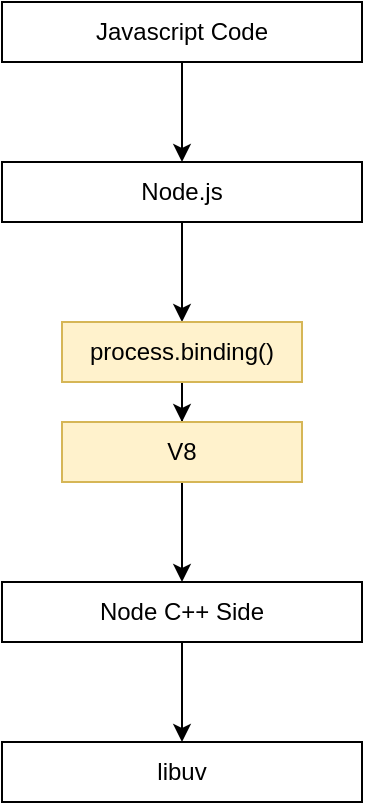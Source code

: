 <mxfile version="22.1.16" type="device">
  <diagram name="Page-1" id="y0D55UkDJRbU5igu44BM">
    <mxGraphModel dx="1084" dy="951" grid="1" gridSize="10" guides="1" tooltips="1" connect="1" arrows="1" fold="1" page="1" pageScale="1" pageWidth="850" pageHeight="1100" math="0" shadow="0">
      <root>
        <mxCell id="0" />
        <mxCell id="1" parent="0" />
        <mxCell id="Uvw7c51RTWOH9oE0yXGV-12" style="edgeStyle=orthogonalEdgeStyle;rounded=0;orthogonalLoop=1;jettySize=auto;html=1;entryX=0.5;entryY=0;entryDx=0;entryDy=0;" edge="1" parent="1" source="Uvw7c51RTWOH9oE0yXGV-1" target="Uvw7c51RTWOH9oE0yXGV-2">
          <mxGeometry relative="1" as="geometry" />
        </mxCell>
        <mxCell id="Uvw7c51RTWOH9oE0yXGV-1" value="Javascript Code" style="rounded=0;whiteSpace=wrap;html=1;" vertex="1" parent="1">
          <mxGeometry x="360" y="300" width="180" height="30" as="geometry" />
        </mxCell>
        <mxCell id="Uvw7c51RTWOH9oE0yXGV-11" style="edgeStyle=orthogonalEdgeStyle;rounded=0;orthogonalLoop=1;jettySize=auto;html=1;entryX=0.5;entryY=0;entryDx=0;entryDy=0;" edge="1" parent="1" source="Uvw7c51RTWOH9oE0yXGV-2" target="Uvw7c51RTWOH9oE0yXGV-3">
          <mxGeometry relative="1" as="geometry" />
        </mxCell>
        <mxCell id="Uvw7c51RTWOH9oE0yXGV-2" value="Node.js" style="rounded=0;whiteSpace=wrap;html=1;" vertex="1" parent="1">
          <mxGeometry x="360" y="380" width="180" height="30" as="geometry" />
        </mxCell>
        <mxCell id="Uvw7c51RTWOH9oE0yXGV-10" style="edgeStyle=orthogonalEdgeStyle;rounded=0;orthogonalLoop=1;jettySize=auto;html=1;entryX=0.5;entryY=0;entryDx=0;entryDy=0;" edge="1" parent="1" source="Uvw7c51RTWOH9oE0yXGV-3" target="Uvw7c51RTWOH9oE0yXGV-4">
          <mxGeometry relative="1" as="geometry" />
        </mxCell>
        <mxCell id="Uvw7c51RTWOH9oE0yXGV-3" value="process.binding()" style="rounded=0;whiteSpace=wrap;html=1;fillColor=#fff2cc;strokeColor=#d6b656;" vertex="1" parent="1">
          <mxGeometry x="390" y="460" width="120" height="30" as="geometry" />
        </mxCell>
        <mxCell id="Uvw7c51RTWOH9oE0yXGV-8" style="edgeStyle=orthogonalEdgeStyle;rounded=0;orthogonalLoop=1;jettySize=auto;html=1;entryX=0.5;entryY=0;entryDx=0;entryDy=0;" edge="1" parent="1" source="Uvw7c51RTWOH9oE0yXGV-4" target="Uvw7c51RTWOH9oE0yXGV-5">
          <mxGeometry relative="1" as="geometry" />
        </mxCell>
        <mxCell id="Uvw7c51RTWOH9oE0yXGV-4" value="V8" style="rounded=0;whiteSpace=wrap;html=1;fillColor=#fff2cc;strokeColor=#d6b656;" vertex="1" parent="1">
          <mxGeometry x="390" y="510" width="120" height="30" as="geometry" />
        </mxCell>
        <mxCell id="Uvw7c51RTWOH9oE0yXGV-7" style="edgeStyle=orthogonalEdgeStyle;rounded=0;orthogonalLoop=1;jettySize=auto;html=1;entryX=0.5;entryY=0;entryDx=0;entryDy=0;" edge="1" parent="1" source="Uvw7c51RTWOH9oE0yXGV-5" target="Uvw7c51RTWOH9oE0yXGV-6">
          <mxGeometry relative="1" as="geometry" />
        </mxCell>
        <mxCell id="Uvw7c51RTWOH9oE0yXGV-5" value="Node C++ Side" style="rounded=0;whiteSpace=wrap;html=1;" vertex="1" parent="1">
          <mxGeometry x="360" y="590" width="180" height="30" as="geometry" />
        </mxCell>
        <mxCell id="Uvw7c51RTWOH9oE0yXGV-6" value="libuv" style="rounded=0;whiteSpace=wrap;html=1;" vertex="1" parent="1">
          <mxGeometry x="360" y="670" width="180" height="30" as="geometry" />
        </mxCell>
      </root>
    </mxGraphModel>
  </diagram>
</mxfile>
